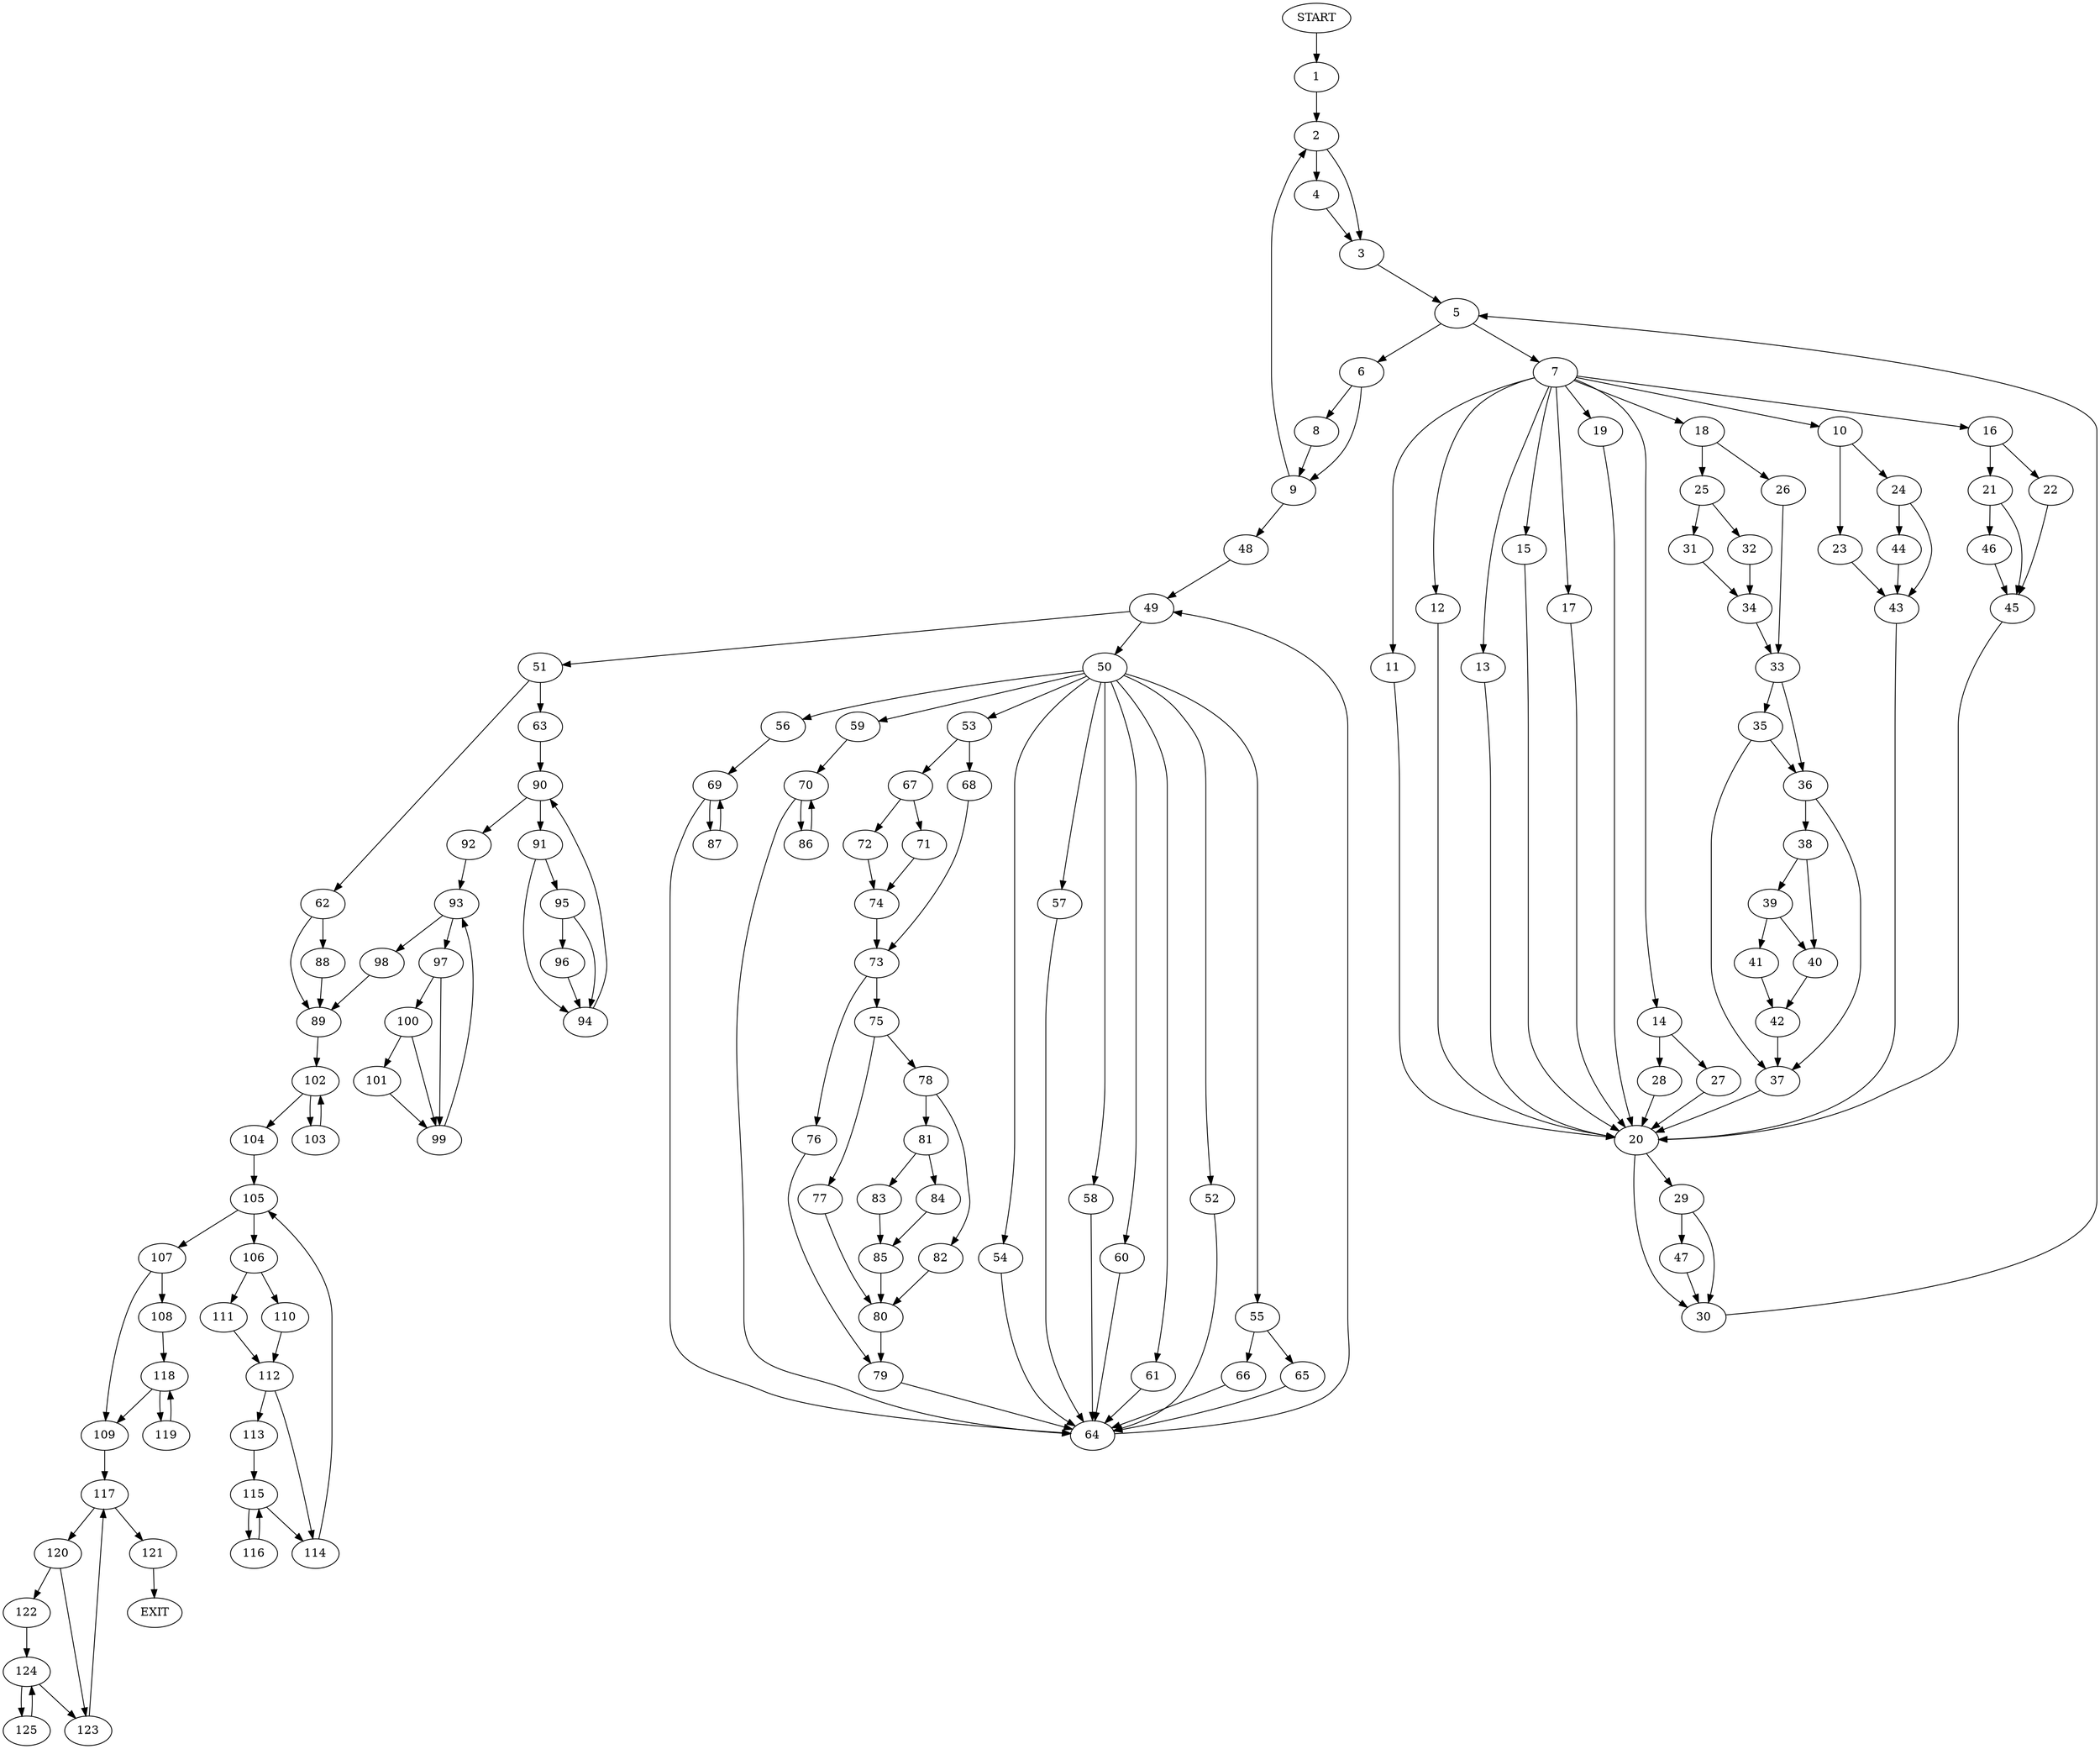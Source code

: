 digraph {
0 [label="START"]
126 [label="EXIT"]
0 -> 1
1 -> 2
2 -> 3
2 -> 4
4 -> 3
3 -> 5
5 -> 6
5 -> 7
6 -> 8
6 -> 9
7 -> 10
7 -> 11
7 -> 12
7 -> 13
7 -> 14
7 -> 15
7 -> 16
7 -> 17
7 -> 18
7 -> 19
12 -> 20
15 -> 20
16 -> 21
16 -> 22
11 -> 20
10 -> 23
10 -> 24
17 -> 20
18 -> 25
18 -> 26
13 -> 20
14 -> 27
14 -> 28
19 -> 20
20 -> 29
20 -> 30
25 -> 31
25 -> 32
26 -> 33
31 -> 34
32 -> 34
34 -> 33
33 -> 35
33 -> 36
35 -> 36
35 -> 37
36 -> 38
36 -> 37
37 -> 20
38 -> 39
38 -> 40
39 -> 40
39 -> 41
40 -> 42
41 -> 42
42 -> 37
24 -> 43
24 -> 44
23 -> 43
43 -> 20
44 -> 43
21 -> 45
21 -> 46
22 -> 45
45 -> 20
46 -> 45
27 -> 20
28 -> 20
29 -> 30
29 -> 47
30 -> 5
47 -> 30
9 -> 2
9 -> 48
8 -> 9
48 -> 49
49 -> 50
49 -> 51
50 -> 52
50 -> 53
50 -> 54
50 -> 55
50 -> 56
50 -> 57
50 -> 58
50 -> 59
50 -> 60
50 -> 61
51 -> 62
51 -> 63
52 -> 64
54 -> 64
60 -> 64
55 -> 65
55 -> 66
53 -> 67
53 -> 68
61 -> 64
56 -> 69
57 -> 64
59 -> 70
58 -> 64
64 -> 49
67 -> 71
67 -> 72
68 -> 73
72 -> 74
71 -> 74
74 -> 73
73 -> 75
73 -> 76
75 -> 77
75 -> 78
76 -> 79
77 -> 80
78 -> 81
78 -> 82
80 -> 79
81 -> 83
81 -> 84
82 -> 80
83 -> 85
84 -> 85
85 -> 80
79 -> 64
70 -> 86
70 -> 64
86 -> 70
69 -> 64
69 -> 87
87 -> 69
65 -> 64
66 -> 64
62 -> 88
62 -> 89
63 -> 90
90 -> 91
90 -> 92
92 -> 93
91 -> 94
91 -> 95
94 -> 90
95 -> 94
95 -> 96
96 -> 94
93 -> 97
93 -> 98
97 -> 99
97 -> 100
98 -> 89
99 -> 93
100 -> 101
100 -> 99
101 -> 99
89 -> 102
88 -> 89
102 -> 103
102 -> 104
104 -> 105
103 -> 102
105 -> 106
105 -> 107
107 -> 108
107 -> 109
106 -> 110
106 -> 111
110 -> 112
111 -> 112
112 -> 113
112 -> 114
114 -> 105
113 -> 115
115 -> 114
115 -> 116
116 -> 115
109 -> 117
108 -> 118
118 -> 109
118 -> 119
119 -> 118
117 -> 120
117 -> 121
121 -> 126
120 -> 122
120 -> 123
122 -> 124
123 -> 117
124 -> 123
124 -> 125
125 -> 124
}
